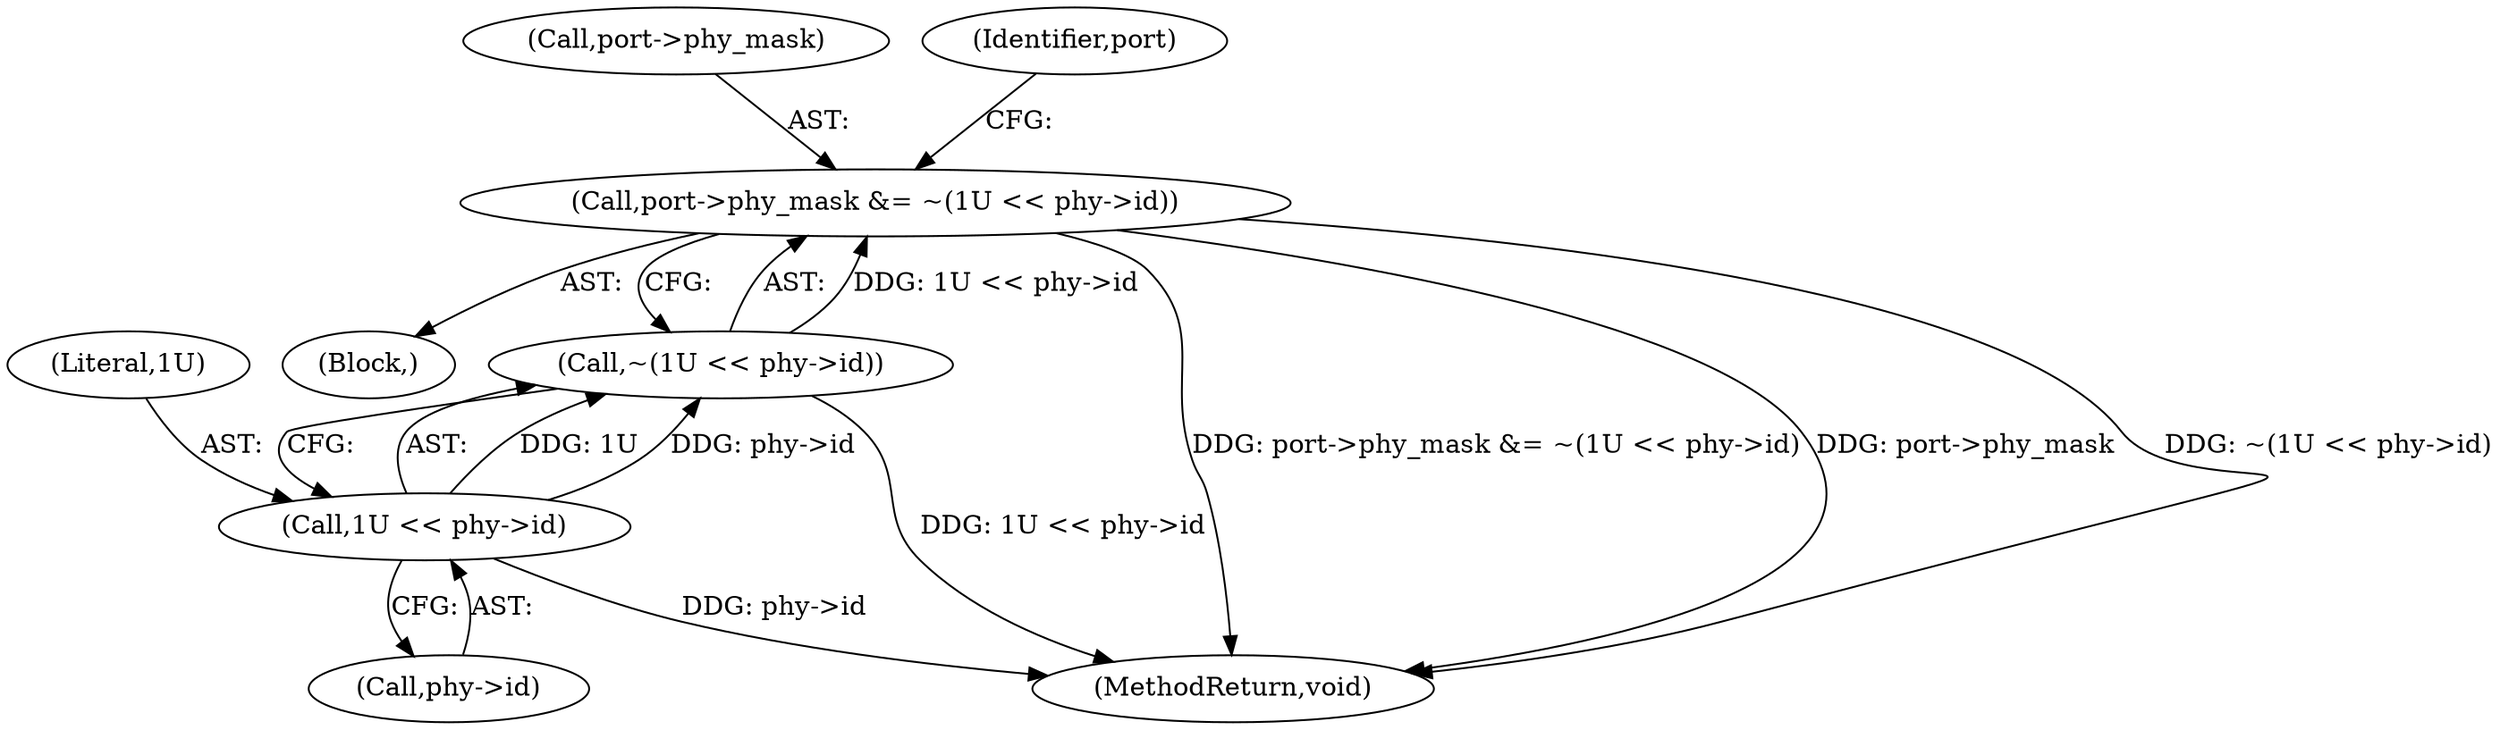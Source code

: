 digraph "0_linux_0558f33c06bb910e2879e355192227a8e8f0219d_9@pointer" {
"1000216" [label="(Call,port->phy_mask &= ~(1U << phy->id))"];
"1000220" [label="(Call,~(1U << phy->id))"];
"1000221" [label="(Call,1U << phy->id)"];
"1000216" [label="(Call,port->phy_mask &= ~(1U << phy->id))"];
"1000220" [label="(Call,~(1U << phy->id))"];
"1000104" [label="(Block,)"];
"1000283" [label="(MethodReturn,void)"];
"1000221" [label="(Call,1U << phy->id)"];
"1000217" [label="(Call,port->phy_mask)"];
"1000223" [label="(Call,phy->id)"];
"1000222" [label="(Literal,1U)"];
"1000229" [label="(Identifier,port)"];
"1000216" -> "1000104"  [label="AST: "];
"1000216" -> "1000220"  [label="CFG: "];
"1000217" -> "1000216"  [label="AST: "];
"1000220" -> "1000216"  [label="AST: "];
"1000229" -> "1000216"  [label="CFG: "];
"1000216" -> "1000283"  [label="DDG: port->phy_mask &= ~(1U << phy->id)"];
"1000216" -> "1000283"  [label="DDG: port->phy_mask"];
"1000216" -> "1000283"  [label="DDG: ~(1U << phy->id)"];
"1000220" -> "1000216"  [label="DDG: 1U << phy->id"];
"1000220" -> "1000221"  [label="CFG: "];
"1000221" -> "1000220"  [label="AST: "];
"1000220" -> "1000283"  [label="DDG: 1U << phy->id"];
"1000221" -> "1000220"  [label="DDG: 1U"];
"1000221" -> "1000220"  [label="DDG: phy->id"];
"1000221" -> "1000223"  [label="CFG: "];
"1000222" -> "1000221"  [label="AST: "];
"1000223" -> "1000221"  [label="AST: "];
"1000221" -> "1000283"  [label="DDG: phy->id"];
}
